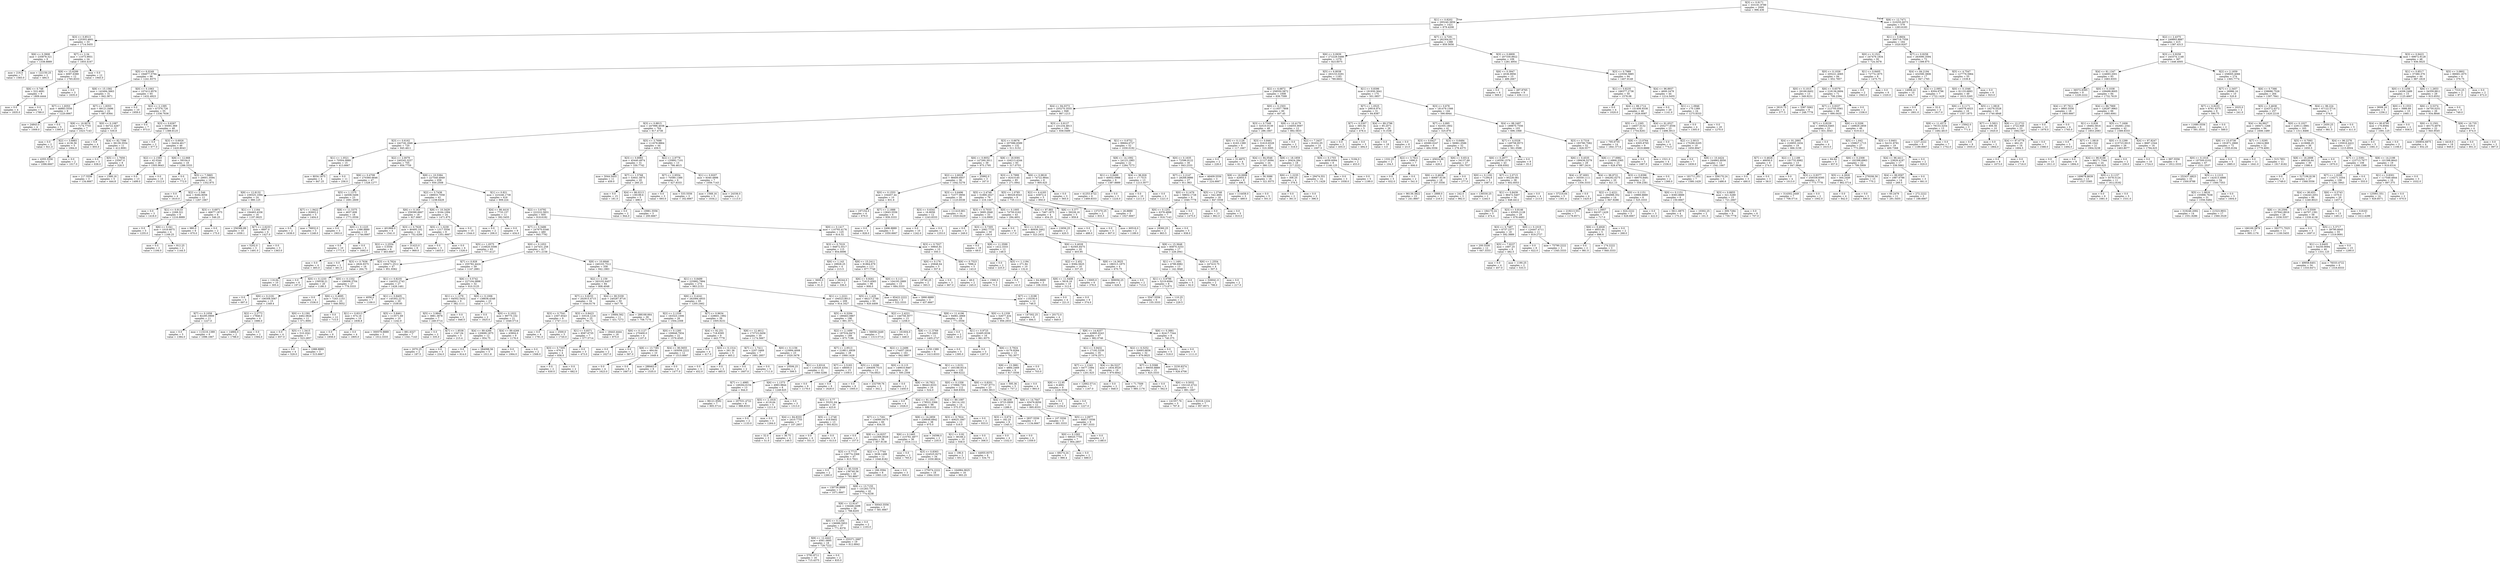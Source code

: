digraph Tree {
node [shape=box] ;
0 [label="X[3] <= 0.9171\nmse = 333191.9789\nsamples = 2000\nvalue = 996.436"] ;
1 [label="X[1] <= 0.8202\nmse = 295240.3859\nsamples = 1421\nvalue = 879.4208"] ;
0 -> 1 [labeldistance=2.5, labelangle=45, headlabel="True"] ;
2 [label="X[3] <= 0.8513\nmse = 125303.4601\nsamples = 33\nvalue = 1714.5455"] ;
1 -> 2 ;
3 [label="X[6] <= 0.3908\nmse = 235878.321\nsamples = 9\nvalue = 1338.8889"] ;
2 -> 3 ;
4 [label="mse = 216.0\nsamples = 7\nvalue = 1583.0"] ;
3 -> 4 ;
5 [label="mse = 122150.25\nsamples = 2\nvalue = 484.5"] ;
3 -> 5 ;
6 [label="X[7] <= 2.34\nmse = 11073.9931\nsamples = 24\nvalue = 1855.4167"] ;
2 -> 6 ;
7 [label="X[8] <= 15.6299\nmse = 6097.6389\nsamples = 12\nvalue = 1765.8333"] ;
6 -> 7 ;
8 [label="X[6] <= 0.748\nmse = 522.4691\nsamples = 9\nvalue = 1809.4444"] ;
7 -> 8 ;
9 [label="mse = 0.0\nsamples = 4\nvalue = 1835.0"] ;
8 -> 9 ;
10 [label="mse = 0.0\nsamples = 5\nvalue = 1789.0"] ;
8 -> 10 ;
11 [label="mse = 0.0\nsamples = 3\nvalue = 1635.0"] ;
7 -> 11 ;
12 [label="mse = 0.0\nsamples = 12\nvalue = 1945.0"] ;
6 -> 12 ;
13 [label="X[7] <= 4.7291\nmse = 282304.8177\nsamples = 1388\nvalue = 859.5656"] ;
1 -> 13 ;
14 [label="X[6] <= 0.0939\nmse = 272229.5488\nsamples = 1279\nvalue = 823.6075"] ;
13 -> 14 ;
15 [label="X[5] <= 6.0249\nmse = 194877.5794\nsamples = 96\nvalue = 1241.9375"] ;
14 -> 15 ;
16 [label="X[8] <= 15.1582\nmse = 142494.3663\nsamples = 31\nvalue = 842.3871"] ;
15 -> 16 ;
17 [label="X[7] <= 1.8353\nmse = 46883.5556\nsamples = 9\nvalue = 1220.6667"] ;
16 -> 17 ;
18 [label="mse = 24843.0\nsamples = 4\nvalue = 1009.0"] ;
17 -> 18 ;
19 [label="mse = 0.0\nsamples = 5\nvalue = 1390.0"] ;
17 -> 19 ;
20 [label="X[7] <= 1.8353\nmse = 99121.0496\nsamples = 22\nvalue = 687.6364"] ;
16 -> 20 ;
21 [label="X[8] <= 16.9076\nmse = 7174.7755\nsamples = 7\nvalue = 1023.7143"] ;
20 -> 21 ;
22 [label="mse = 0.0\nsamples = 2\nvalue = 921.0"] ;
21 -> 22 ;
23 [label="X[2] <= 3.6883\nmse = 4136.56\nsamples = 5\nvalue = 1064.8"] ;
21 -> 23 ;
24 [label="mse = 4355.5556\nsamples = 3\nvalue = 1096.6667"] ;
23 -> 24 ;
25 [label="mse = 0.0\nsamples = 2\nvalue = 1017.0"] ;
23 -> 25 ;
26 [label="X[0] <= 0.1087\nmse = 64722.4267\nsamples = 15\nvalue = 530.8"] ;
20 -> 26 ;
27 [label="mse = 0.0\nsamples = 4\nvalue = 855.0"] ;
26 -> 27 ;
28 [label="X[4] <= 82.7396\nmse = 36139.3554\nsamples = 11\nvalue = 412.9091"] ;
26 -> 28 ;
29 [label="mse = 0.0\nsamples = 3\nvalue = 638.0"] ;
28 -> 29 ;
30 [label="X[5] <= 1.7656\nmse = 23567.0\nsamples = 8\nvalue = 328.5"] ;
28 -> 30 ;
31 [label="mse = 117.5556\nsamples = 3\nvalue = 134.6667"] ;
30 -> 31 ;
32 [label="mse = 1568.16\nsamples = 5\nvalue = 444.8"] ;
30 -> 32 ;
33 [label="X[0] <= 0.1063\nmse = 107412.9576\nsamples = 65\nvalue = 1432.4923"] ;
15 -> 33 ;
34 [label="mse = 0.0\nsamples = 10\nvalue = 1959.0"] ;
33 -> 34 ;
35 [label="X[2] <= 2.1395\nmse = 67376.726\nsamples = 55\nvalue = 1336.7636"] ;
33 -> 35 ;
36 [label="mse = 0.0\nsamples = 7\nvalue = 973.0"] ;
35 -> 36 ;
37 [label="X[3] <= 0.6267\nmse = 55091.069\nsamples = 48\nvalue = 1389.8125"] ;
35 -> 37 ;
38 [label="mse = 0.0\nsamples = 2\nvalue = 677.0"] ;
37 -> 38 ;
39 [label="X[3] <= 0.6926\nmse = 34434.4617\nsamples = 46\nvalue = 1420.8043"] ;
37 -> 39 ;
40 [label="X[2] <= 2.1583\nmse = 42.0344\nsamples = 28\nvalue = 1505.9643"] ;
39 -> 40 ;
41 [label="mse = 0.0\nsamples = 13\nvalue = 1499.0"] ;
40 -> 41 ;
42 [label="mse = 0.0\nsamples = 15\nvalue = 1512.0"] ;
40 -> 42 ;
43 [label="X[8] <= 12.668\nmse = 59104.0\nsamples = 18\nvalue = 1288.3333"] ;
39 -> 43 ;
44 [label="mse = 0.0\nsamples = 2\nvalue = 772.0"] ;
43 -> 44 ;
45 [label="X[5] <= 7.5865\nmse = 29001.3594\nsamples = 16\nvalue = 1352.875"] ;
43 -> 45 ;
46 [label="mse = 0.0\nsamples = 4\nvalue = 1610.0"] ;
45 -> 46 ;
47 [label="X[2] <= 2.546\nmse = 9284.8056\nsamples = 12\nvalue = 1267.1667"] ;
45 -> 47 ;
48 [label="mse = 0.0\nsamples = 3\nvalue = 1418.0"] ;
47 -> 48 ;
49 [label="X[1] <= 0.9133\nmse = 2268.321\nsamples = 9\nvalue = 1216.8889"] ;
47 -> 49 ;
50 [label="mse = 0.0\nsamples = 5\nvalue = 1255.0"] ;
49 -> 50 ;
51 [label="X[6] <= 0.041\nmse = 1018.6875\nsamples = 4\nvalue = 1169.25"] ;
49 -> 51 ;
52 [label="mse = 0.0\nsamples = 2\nvalue = 1194.0"] ;
51 -> 52 ;
53 [label="mse = 812.25\nsamples = 2\nvalue = 1144.5"] ;
51 -> 53 ;
54 [label="X[5] <= 6.8038\nmse = 263153.0291\nsamples = 1183\nvalue = 789.6602"] ;
14 -> 54 ;
55 [label="X[2] <= 6.6872\nmse = 258550.5872\nsamples = 1008\nvalue = 839.7599"] ;
54 -> 55 ;
56 [label="X[4] <= 94.0373\nmse = 255270.3555\nsamples = 948\nvalue = 867.1213"] ;
55 -> 56 ;
57 [label="X[3] <= 0.8815\nmse = 247996.4038\nsamples = 764\nvalue = 917.4738"] ;
56 -> 57 ;
58 [label="X[3] <= 0.6162\nmse = 242726.1846\nsamples = 720\nvalue = 945.4611"] ;
57 -> 58 ;
59 [label="X[1] <= 1.0521\nmse = 70504.0889\nsamples = 15\nvalue = 413.6667"] ;
58 -> 59 ;
60 [label="mse = 8034.1875\nsamples = 4\nvalue = 847.25"] ;
59 -> 60 ;
61 [label="mse = 0.0\nsamples = 11\nvalue = 256.0"] ;
59 -> 61 ;
62 [label="X[2] <= 2.0079\nmse = 240245.3257\nsamples = 705\nvalue = 956.7759"] ;
58 -> 62 ;
63 [label="X[6] <= 0.4708\nmse = 270360.6646\nsamples = 47\nvalue = 1328.1277"] ;
62 -> 63 ;
64 [label="X[8] <= 12.8132\nmse = 239325.1094\nsamples = 24\nvalue = 980.125"] ;
63 -> 64 ;
65 [label="X[3] <= 0.6971\nmse = 46677.1875\nsamples = 8\nvalue = 546.25"] ;
64 -> 65 ;
66 [label="mse = 980.0\nsamples = 6\nvalue = 670.0"] ;
65 -> 66 ;
67 [label="mse = 0.0\nsamples = 2\nvalue = 175.0"] ;
65 -> 67 ;
68 [label="X[1] <= 1.1164\nmse = 194463.4336\nsamples = 16\nvalue = 1197.0625"] ;
64 -> 68 ;
69 [label="mse = 256366.89\nsamples = 10\nvalue = 1059.1"] ;
68 -> 69 ;
70 [label="X[7] <= 2.6233\nmse = 6697.0\nsamples = 6\nvalue = 1427.0"] ;
68 -> 70 ;
71 [label="mse = 5202.0\nsamples = 3\nvalue = 1491.0"] ;
70 -> 71 ;
72 [label="mse = 0.0\nsamples = 3\nvalue = 1363.0"] ;
70 -> 72 ;
73 [label="X[5] <= 1.1375\nmse = 44508.5406\nsamples = 23\nvalue = 1691.2609"] ;
63 -> 73 ;
74 [label="X[7] <= 1.9422\nmse = 82603.2\nsamples = 5\nvalue = 1404.0"] ;
73 -> 74 ;
75 [label="mse = 0.0\nsamples = 2\nvalue = 1638.0"] ;
74 -> 75 ;
76 [label="mse = 76832.0\nsamples = 3\nvalue = 1248.0"] ;
74 -> 76 ;
77 [label="X[8] <= 11.5375\nmse = 4637.608\nsamples = 18\nvalue = 1771.0556"] ;
73 -> 77 ;
78 [label="mse = 0.0\nsamples = 3\nvalue = 1903.0"] ;
77 -> 78 ;
79 [label="X[0] <= 0.1225\nmse = 1386.8889\nsamples = 15\nvalue = 1744.6667"] ;
77 -> 79 ;
80 [label="mse = 0.0\nsamples = 10\nvalue = 1771.0"] ;
79 -> 80 ;
81 [label="mse = 0.0\nsamples = 5\nvalue = 1692.0"] ;
79 -> 81 ;
82 [label="X[8] <= 10.5384\nmse = 227540.4949\nsamples = 658\nvalue = 930.2508"] ;
62 -> 82 ;
83 [label="X[2] <= 3.7438\nmse = 188933.7058\nsamples = 42\nvalue = 1238.6429"] ;
82 -> 83 ;
84 [label="X[6] <= 0.163\nmse = 259390.6667\nsamples = 18\nvalue = 927.6667"] ;
83 -> 84 ;
85 [label="mse = 401868.0\nsamples = 4\nvalue = 1541.0"] ;
84 -> 85 ;
86 [label="X[3] <= 0.7628\nmse = 80495.102\nsamples = 14\nvalue = 752.4286"] ;
84 -> 86 ;
87 [label="X[2] <= 2.2554\nmse = 3.5556\nsamples = 6\nvalue = 463.6667"] ;
86 -> 87 ;
88 [label="mse = 0.0\nsamples = 4\nvalue = 465.0"] ;
87 -> 88 ;
89 [label="mse = 0.0\nsamples = 2\nvalue = 461.0"] ;
87 -> 89 ;
90 [label="mse = 31423.0\nsamples = 8\nvalue = 969.0"] ;
86 -> 90 ;
91 [label="X[8] <= 10.3429\nmse = 9164.1094\nsamples = 24\nvalue = 1471.875"] ;
83 -> 91 ;
92 [label="X[5] <= 1.3239\nmse = 1317.5556\nsamples = 9\nvalue = 1351.6667"] ;
91 -> 92 ;
93 [label="mse = 0.0\nsamples = 3\nvalue = 1403.0"] ;
92 -> 93 ;
94 [label="mse = 0.0\nsamples = 6\nvalue = 1326.0"] ;
92 -> 94 ;
95 [label="mse = 0.0\nsamples = 15\nvalue = 1544.0"] ;
91 -> 95 ;
96 [label="X[1] <= 0.821\nmse = 223246.1738\nsamples = 616\nvalue = 909.224"] ;
82 -> 96 ;
97 [label="X[4] <= 86.4416\nmse = 7733.157\nsamples = 11\nvalue = 392.5455"] ;
96 -> 97 ;
98 [label="mse = 0.0\nsamples = 2\nvalue = 206.0"] ;
97 -> 98 ;
99 [label="mse = 0.0\nsamples = 9\nvalue = 434.0"] ;
97 -> 99 ;
100 [label="X[2] <= 3.6792\nmse = 222222.5831\nsamples = 605\nvalue = 918.6182"] ;
96 -> 100 ;
101 [label="X[7] <= 0.3486\nmse = 247670.0346\nsamples = 480\nvalue = 945.7792"] ;
100 -> 101 ;
102 [label="X[5] <= 1.0575\nmse = 216620.5598\nsamples = 63\nvalue = 777.4127"] ;
101 -> 102 ;
103 [label="X[3] <= 0.7636\nmse = 2826.9375\nsamples = 16\nvalue = 264.75"] ;
102 -> 103 ;
104 [label="mse = 116.64\nsamples = 10\nvalue = 305.4"] ;
103 -> 104 ;
105 [label="mse = 0.0\nsamples = 6\nvalue = 197.0"] ;
103 -> 105 ;
106 [label="X[3] <= 0.7824\nmse = 169471.2512\nsamples = 47\nvalue = 951.9362"] ;
102 -> 106 ;
107 [label="X[0] <= 0.1233\nmse = 159536.21\nsamples = 20\nvalue = 1186.3"] ;
106 -> 107 ;
108 [label="mse = 0.0\nsamples = 5\nvalue = 697.0"] ;
107 -> 108 ;
109 [label="X[6] <= 0.2191\nmse = 106308.5067\nsamples = 15\nvalue = 1349.4"] ;
107 -> 109 ;
110 [label="X[7] <= 0.1058\nmse = 82295.0909\nsamples = 11\nvalue = 1227.0"] ;
109 -> 110 ;
111 [label="mse = 0.0\nsamples = 5\nvalue = 1384.0"] ;
110 -> 111 ;
112 [label="mse = 113216.1389\nsamples = 6\nvalue = 1096.1667"] ;
110 -> 112 ;
113 [label="X[2] <= 2.2772\nmse = 17846.0\nsamples = 4\nvalue = 1686.0"] ;
109 -> 113 ;
114 [label="mse = 14884.0\nsamples = 2\nvalue = 1788.0"] ;
113 -> 114 ;
115 [label="mse = 0.0\nsamples = 2\nvalue = 1584.0"] ;
113 -> 115 ;
116 [label="X[0] <= 0.1332\nmse = 106006.3704\nsamples = 27\nvalue = 778.3333"] ;
106 -> 116 ;
117 [label="mse = 0.0\nsamples = 4\nvalue = 1536.0"] ;
116 -> 117 ;
118 [label="X[6] <= 0.4695\nmse = 7243.1153\nsamples = 23\nvalue = 646.5652"] ;
116 -> 118 ;
119 [label="X[0] <= 0.1391\nmse = 4462.0826\nsamples = 11\nvalue = 571.9091"] ;
118 -> 119 ;
120 [label="mse = 0.0\nsamples = 4\nvalue = 657.0"] ;
119 -> 120 ;
121 [label="X[5] <= 1.3415\nmse = 510.2041\nsamples = 7\nvalue = 523.2857"] ;
119 -> 121 ;
122 [label="mse = 0.0\nsamples = 4\nvalue = 529.0"] ;
121 -> 122 ;
123 [label="mse = 1088.8889\nsamples = 3\nvalue = 515.6667"] ;
121 -> 123 ;
124 [label="mse = 0.0\nsamples = 12\nvalue = 715.0"] ;
118 -> 124 ;
125 [label="X[0] <= 0.1053\nmse = 247431.258\nsamples = 417\nvalue = 971.2158"] ;
101 -> 125 ;
126 [label="X[7] <= 0.928\nmse = 255782.4424\nsamples = 59\nvalue = 1147.2881"] ;
125 -> 126 ;
127 [label="X[1] <= 0.8235\nmse = 144332.2743\nsamples = 27\nvalue = 1428.1481"] ;
126 -> 127 ;
128 [label="mse = 4056.0\nsamples = 7\nvalue = 1109.0"] ;
127 -> 128 ;
129 [label="X[1] <= 0.8405\nmse = 145302.2275\nsamples = 20\nvalue = 1539.85"] ;
127 -> 129 ;
130 [label="X[1] <= 0.8313\nmse = 674.16\nsamples = 10\nvalue = 1836.8"] ;
129 -> 130 ;
131 [label="mse = 0.0\nsamples = 6\nvalue = 1858.0"] ;
130 -> 131 ;
132 [label="mse = 0.0\nsamples = 4\nvalue = 1805.0"] ;
130 -> 132 ;
133 [label="X[5] <= 5.8461\nmse = 113571.69\nsamples = 10\nvalue = 1242.9"] ;
129 -> 133 ;
134 [label="mse = 300570.8889\nsamples = 3\nvalue = 1012.3333"] ;
133 -> 134 ;
135 [label="mse = 881.6327\nsamples = 7\nvalue = 1341.7143"] ;
133 -> 135 ;
136 [label="X[6] <= 0.5742\nmse = 227104.0898\nsamples = 32\nvalue = 910.3125"] ;
126 -> 136 ;
137 [label="X[1] <= 1.1279\nmse = 64502.5432\nsamples = 9\nvalue = 382.1111"] ;
136 -> 137 ;
138 [label="X[5] <= 3.9845\nmse = 3881.3878\nsamples = 7\nvalue = 249.5714"] ;
137 -> 138 ;
139 [label="mse = 0.0\nsamples = 2\nvalue = 335.0"] ;
138 -> 139 ;
140 [label="X[7] <= 1.8538\nmse = 1347.04\nsamples = 5\nvalue = 215.4"] ;
138 -> 140 ;
141 [label="mse = 2070.25\nsamples = 2\nvalue = 187.5"] ;
140 -> 141 ;
142 [label="mse = 0.0\nsamples = 3\nvalue = 234.0"] ;
140 -> 142 ;
143 [label="mse = 0.0\nsamples = 2\nvalue = 846.0"] ;
137 -> 143 ;
144 [label="X[0] <= 0.1006\nmse = 138838.4348\nsamples = 23\nvalue = 1117.0"] ;
136 -> 144 ;
145 [label="mse = 0.0\nsamples = 2\nvalue = 1825.0"] ;
144 -> 145 ;
146 [label="X[0] <= 0.1022\nmse = 99775.102\nsamples = 21\nvalue = 1049.5714"] ;
144 -> 146 ;
147 [label="X[4] <= 89.4266\nmse = 120699.1875\nsamples = 12\nvalue = 954.75"] ;
146 -> 147 ;
148 [label="mse = 0.0\nsamples = 7\nvalue = 914.0"] ;
147 -> 148 ;
149 [label="mse = 284098.56\nsamples = 5\nvalue = 1011.8"] ;
147 -> 149 ;
150 [label="X[4] <= 89.4266\nmse = 43904.0\nsamples = 9\nvalue = 1176.0"] ;
146 -> 150 ;
151 [label="mse = 0.0\nsamples = 7\nvalue = 1064.0"] ;
150 -> 151 ;
152 [label="mse = 0.0\nsamples = 2\nvalue = 1568.0"] ;
150 -> 152 ;
153 [label="X[8] <= 10.6846\nmse = 240103.7512\nsamples = 358\nvalue = 942.1983"] ;
125 -> 153 ;
154 [label="X[2] <= 2.159\nmse = 263102.6457\nsamples = 84\nvalue = 808.4048"] ;
153 -> 154 ;
155 [label="X[7] <= 0.8233\nmse = 202915.4715\nsamples = 34\nvalue = 1044.6176"] ;
154 -> 155 ;
156 [label="X[3] <= 0.7541\nmse = 2307.6543\nsamples = 9\nvalue = 1747.1111"] ;
155 -> 156 ;
157 [label="mse = 0.0\nsamples = 4\nvalue = 1781.0"] ;
156 -> 157 ;
158 [label="mse = 2500.0\nsamples = 5\nvalue = 1720.0"] ;
156 -> 158 ;
159 [label="X[3] <= 0.8423\nmse = 33518.1216\nsamples = 25\nvalue = 791.72"] ;
155 -> 159 ;
160 [label="X[1] <= 0.8371\nmse = 8587.6735\nsamples = 7\nvalue = 577.5714"] ;
159 -> 160 ;
161 [label="X[3] <= 0.7305\nmse = 676.0\nsamples = 4\nvalue = 656.0"] ;
160 -> 161 ;
162 [label="mse = 0.0\nsamples = 2\nvalue = 630.0"] ;
161 -> 162 ;
163 [label="mse = 0.0\nsamples = 2\nvalue = 682.0"] ;
161 -> 163 ;
164 [label="mse = 0.0\nsamples = 3\nvalue = 473.0"] ;
160 -> 164 ;
165 [label="mse = 18443.4444\nsamples = 18\nvalue = 875.0"] ;
159 -> 165 ;
166 [label="X[4] <= 90.5339\nmse = 240287.9716\nsamples = 50\nvalue = 647.78"] ;
154 -> 166 ;
167 [label="mse = 10684.562\nsamples = 11\nvalue = 431.7273"] ;
166 -> 167 ;
168 [label="mse = 288168.664\nsamples = 39\nvalue = 708.7179"] ;
166 -> 168 ;
169 [label="X[1] <= 0.8499\nmse = 225882.7894\nsamples = 274\nvalue = 983.2153"] ;
153 -> 169 ;
170 [label="X[6] <= 0.4241\nmse = 262084.4933\nsamples = 65\nvalue = 1205.2462"] ;
169 -> 170 ;
171 [label="X[2] <= 2.1339\nmse = 163323.1006\nsamples = 26\nvalue = 1504.2308"] ;
170 -> 171 ;
172 [label="X[6] <= 0.1127\nmse = 270400.0\nsamples = 4\nvalue = 1107.0"] ;
171 -> 172 ;
173 [label="mse = 0.0\nsamples = 2\nvalue = 1627.0"] ;
172 -> 173 ;
174 [label="mse = 0.0\nsamples = 2\nvalue = 587.0"] ;
172 -> 174 ;
175 [label="X[0] <= 0.1285\nmse = 109948.7934\nsamples = 22\nvalue = 1576.4545"] ;
171 -> 175 ;
176 [label="X[8] <= 13.7381\nmse = 464.64\nsamples = 10\nvalue = 1649.4"] ;
175 -> 176 ;
177 [label="mse = 0.0\nsamples = 4\nvalue = 1623.0"] ;
176 -> 177 ;
178 [label="mse = 0.0\nsamples = 6\nvalue = 1667.0"] ;
176 -> 178 ;
179 [label="X[4] <= 90.5655\nmse = 193056.2222\nsamples = 12\nvalue = 1515.6667"] ;
175 -> 179 ;
180 [label="mse = 288463.0\nsamples = 8\nvalue = 1535.0"] ;
179 -> 180 ;
181 [label="mse = 0.0\nsamples = 4\nvalue = 1477.0"] ;
179 -> 181 ;
182 [label="X[7] <= 0.9634\nmse = 228601.1992\nsamples = 39\nvalue = 1005.9231"] ;
170 -> 182 ;
183 [label="X[4] <= 92.251\nmse = 718.8395\nsamples = 9\nvalue = 443.7778"] ;
182 -> 183 ;
184 [label="mse = 0.0\nsamples = 4\nvalue = 417.0"] ;
183 -> 184 ;
185 [label="X[0] <= 0.1314\nmse = 261.36\nsamples = 5\nvalue = 465.2"] ;
183 -> 185 ;
186 [label="mse = 0.0\nsamples = 3\nvalue = 452.0"] ;
185 -> 186 ;
187 [label="mse = 0.0\nsamples = 2\nvalue = 485.0"] ;
185 -> 187 ;
188 [label="X[8] <= 12.4612\nmse = 173723.0456\nsamples = 30\nvalue = 1174.5667"] ;
182 -> 188 ;
189 [label="X[7] <= 1.7411\nmse = 2207.3469\nsamples = 7\nvalue = 1681.2857"] ;
188 -> 189 ;
190 [label="mse = 0.0\nsamples = 2\nvalue = 1607.0"] ;
189 -> 190 ;
191 [label="mse = 0.0\nsamples = 5\nvalue = 1711.0"] ;
189 -> 191 ;
192 [label="X[0] <= 0.1156\nmse = 123994.4008\nsamples = 23\nvalue = 1020.3478"] ;
188 -> 192 ;
193 [label="mse = 10506.25\nsamples = 2\nvalue = 599.5"] ;
192 -> 193 ;
194 [label="X[1] <= 0.8316\nmse = 116328.4354\nsamples = 21\nvalue = 1060.4286"] ;
192 -> 194 ;
195 [label="X[7] <= 1.4985\nmse = 149264.6154\nsamples = 13\nvalue = 944.0"] ;
194 -> 195 ;
196 [label="mse = 96121.9592\nsamples = 7\nvalue = 905.5714"] ;
195 -> 196 ;
197 [label="mse = 207531.4722\nsamples = 6\nvalue = 988.8333"] ;
195 -> 197 ;
198 [label="X[6] <= 1.1373\nmse = 4983.9844\nsamples = 8\nvalue = 1249.625"] ;
194 -> 198 ;
199 [label="X[5] <= 2.1918\nmse = 4118.64\nsamples = 5\nvalue = 1211.6"] ;
198 -> 199 ;
200 [label="mse = 0.0\nsamples = 2\nvalue = 1133.0"] ;
199 -> 200 ;
201 [label="mse = 0.0\nsamples = 3\nvalue = 1264.0"] ;
199 -> 201 ;
202 [label="mse = 0.0\nsamples = 3\nvalue = 1313.0"] ;
198 -> 202 ;
203 [label="X[1] <= 1.2221\nmse = 194523.8013\nsamples = 209\nvalue = 914.1627"] ;
169 -> 203 ;
204 [label="X[5] <= 6.3294\nmse = 189463.0867\nsamples = 196\nvalue = 891.3571"] ;
203 -> 204 ;
205 [label="X[2] <= 2.1499\nmse = 187534.8473\nsamples = 189\nvalue = 875.7196"] ;
204 -> 205 ;
206 [label="X[7] <= 2.9513\nmse = 218811.6939\nsamples = 28\nvalue = 1069.1429"] ;
205 -> 206 ;
207 [label="X[7] <= 2.5183\nmse = 48600.0\nsamples = 15\nvalue = 1359.0"] ;
206 -> 207 ;
208 [label="mse = 0.0\nsamples = 9\nvalue = 1179.0"] ;
207 -> 208 ;
209 [label="mse = 0.0\nsamples = 6\nvalue = 1629.0"] ;
207 -> 209 ;
210 [label="X[5] <= 1.0296\nmse = 206409.7515\nsamples = 13\nvalue = 734.6923"] ;
206 -> 210 ;
211 [label="mse = 0.0\nsamples = 8\nvalue = 1005.0"] ;
210 -> 211 ;
212 [label="mse = 232709.76\nsamples = 5\nvalue = 302.2"] ;
210 -> 212 ;
213 [label="X[2] <= 2.2496\nmse = 174457.2916\nsamples = 161\nvalue = 842.0807"] ;
205 -> 213 ;
214 [label="X[0] <= 0.115\nmse = 149910.9467\nsamples = 26\nvalue = 595.2308"] ;
213 -> 214 ;
215 [label="mse = 0.0\nsamples = 2\nvalue = 1450.0"] ;
214 -> 215 ;
216 [label="X[8] <= 16.7921\nmse = 96443.8333\nsamples = 24\nvalue = 524.0"] ;
214 -> 216 ;
217 [label="X[3] <= 0.77\nmse = 55251.64\nsamples = 20\nvalue = 423.6"] ;
216 -> 217 ;
218 [label="X[4] <= 84.8333\nmse = 2410.7755\nsamples = 7\nvalue = 107.2857"] ;
217 -> 218 ;
219 [label="mse = 32.0\nsamples = 3\nvalue = 51.0"] ;
218 -> 219 ;
220 [label="mse = 36.75\nsamples = 4\nvalue = 149.5"] ;
218 -> 220 ;
221 [label="X[5] <= 1.2748\nmse = 818.8402\nsamples = 13\nvalue = 593.9231"] ;
217 -> 221 ;
222 [label="mse = 0.0\nsamples = 4\nvalue = 551.0"] ;
221 -> 222 ;
223 [label="mse = 0.0\nsamples = 9\nvalue = 613.0"] ;
221 -> 223 ;
224 [label="mse = 0.0\nsamples = 4\nvalue = 1026.0"] ;
216 -> 224 ;
225 [label="X[1] <= 1.0151\nmse = 165188.9314\nsamples = 135\nvalue = 889.6222"] ;
213 -> 225 ;
226 [label="X[0] <= 0.1358\nmse = 173966.7301\nsamples = 112\nvalue = 849.8304"] ;
225 -> 226 ;
227 [label="X[4] <= 91.1011\nmse = 178522.3366\nsamples = 98\nvalue = 889.0102"] ;
226 -> 227 ;
228 [label="X[7] <= 1.7261\nmse = 134060.0475\nsamples = 60\nvalue = 834.55"] ;
227 -> 228 ;
229 [label="mse = 0.0\nsamples = 2\nvalue = 157.0"] ;
228 -> 229 ;
230 [label="X[8] <= 14.8257\nmse = 122306.8029\nsamples = 58\nvalue = 857.9138"] ;
228 -> 230 ;
231 [label="X[3] <= 0.7715\nmse = 139774.3368\nsamples = 47\nvalue = 813.7021"] ;
230 -> 231 ;
232 [label="mse = 0.0\nsamples = 2\nvalue = 1260.0"] ;
231 -> 232 ;
233 [label="X[4] <= 85.5339\nmse = 136740.56\nsamples = 45\nvalue = 793.8667"] ;
231 -> 233 ;
234 [label="mse = 130730.8889\nsamples = 3\nvalue = 1071.6667"] ;
233 -> 234 ;
235 [label="X[8] <= 13.7155\nmse = 131263.7375\nsamples = 42\nvalue = 774.0238"] ;
233 -> 235 ;
236 [label="X[8] <= 12.9147\nmse = 134446.2498\nsamples = 39\nvalue = 788.8205"] ;
235 -> 236 ;
237 [label="X[0] <= 0.1204\nmse = 136089.5953\nsamples = 37\nvalue = 771.8378"] ;
236 -> 237 ;
238 [label="X[8] <= 12.4443\nmse = 6561.0895\nsamples = 18\nvalue = 728.7222"] ;
237 -> 238 ;
239 [label="mse = 5792.8711\nsamples = 16\nvalue = 715.4375"] ;
238 -> 239 ;
240 [label="mse = 0.0\nsamples = 2\nvalue = 835.0"] ;
238 -> 240 ;
241 [label="mse = 255371.2687\nsamples = 19\nvalue = 812.6842"] ;
237 -> 241 ;
242 [label="mse = 0.0\nsamples = 2\nvalue = 1103.0"] ;
236 -> 242 ;
243 [label="mse = 50043.5556\nsamples = 3\nvalue = 581.6667"] ;
235 -> 243 ;
244 [label="X[2] <= 2.7744\nmse = 3636.1488\nsamples = 11\nvalue = 1046.8182"] ;
230 -> 244 ;
245 [label="mse = 166.3594\nsamples = 8\nvalue = 1083.125"] ;
244 -> 245 ;
246 [label="mse = 0.0\nsamples = 3\nvalue = 950.0"] ;
244 -> 246 ;
247 [label="X[8] <= 14.2859\nmse = 236648.6842\nsamples = 38\nvalue = 975.0"] ;
227 -> 247 ;
248 [label="X[6] <= 0.1465\nmse = 215761.4877\nsamples = 36\nvalue = 1016.1111"] ;
247 -> 248 ;
249 [label="mse = 0.0\nsamples = 2\nvalue = 765.0"] ;
248 -> 249 ;
250 [label="X[3] <= 0.8363\nmse = 224525.9273\nsamples = 34\nvalue = 1030.8824"] ;
248 -> 250 ;
251 [label="mse = 275074.2222\nsamples = 18\nvalue = 1064.3333"] ;
250 -> 251 ;
252 [label="mse = 164984.0625\nsamples = 16\nvalue = 993.25"] ;
250 -> 252 ;
253 [label="mse = 34596.0\nsamples = 2\nvalue = 235.0"] ;
247 -> 253 ;
254 [label="X[4] <= 89.1087\nmse = 56114.102\nsamples = 14\nvalue = 575.5714"] ;
226 -> 254 ;
255 [label="X[3] <= 0.7824\nmse = 40625.1667\nsamples = 12\nvalue = 516.0"] ;
254 -> 255 ;
256 [label="X[1] <= 0.92\nmse = 38166.2\nsamples = 10\nvalue = 558.0"] ;
255 -> 256 ;
257 [label="mse = 196.0\nsamples = 2\nvalue = 651.0"] ;
256 -> 257 ;
258 [label="mse = 44955.9375\nsamples = 8\nvalue = 534.75"] ;
256 -> 258 ;
259 [label="mse = 0.0\nsamples = 2\nvalue = 306.0"] ;
255 -> 259 ;
260 [label="mse = 0.0\nsamples = 2\nvalue = 933.0"] ;
254 -> 260 ;
261 [label="X[6] <= 0.8201\nmse = 77187.9773\nsamples = 23\nvalue = 1083.3913"] ;
225 -> 261 ;
262 [label="X[4] <= 86.436\nmse = 9723.0909\nsamples = 11\nvalue = 1288.0"] ;
261 -> 262 ;
263 [label="X[3] <= 0.674\nmse = 182.25\nsamples = 8\nvalue = 1345.5"] ;
262 -> 263 ;
264 [label="mse = 0.0\nsamples = 4\nvalue = 1332.0"] ;
263 -> 264 ;
265 [label="mse = 0.0\nsamples = 4\nvalue = 1359.0"] ;
263 -> 265 ;
266 [label="mse = 2837.5556\nsamples = 3\nvalue = 1134.6667"] ;
262 -> 266 ;
267 [label="X[8] <= 14.7647\nmse = 65476.8056\nsamples = 12\nvalue = 895.8333"] ;
261 -> 267 ;
268 [label="mse = 107.5556\nsamples = 3\nvalue = 681.3333"] ;
267 -> 268 ;
269 [label="X[5] <= 2.0977\nmse = 66817.5556\nsamples = 9\nvalue = 967.3333"] ;
267 -> 269 ;
270 [label="X[0] <= 0.1593\nmse = 68020.7755\nsamples = 7\nvalue = 904.2857"] ;
269 -> 270 ;
271 [label="mse = 69274.24\nsamples = 5\nvalue = 990.4"] ;
270 -> 271 ;
272 [label="mse = 0.0\nsamples = 2\nvalue = 689.0"] ;
270 -> 272 ;
273 [label="mse = 0.0\nsamples = 2\nvalue = 1188.0"] ;
269 -> 273 ;
274 [label="mse = 56658.2449\nsamples = 7\nvalue = 1313.5714"] ;
204 -> 274 ;
275 [label="X[2] <= 2.4221\nmse = 144758.3077\nsamples = 13\nvalue = 1258.0"] ;
203 -> 275 ;
276 [label="mse = 161604.0\nsamples = 2\nvalue = 448.0"] ;
275 -> 276 ;
277 [label="X[8] <= 11.5769\nmse = 715.2893\nsamples = 11\nvalue = 1405.2727"] ;
275 -> 277 ;
278 [label="mse = 1150.1389\nsamples = 6\nvalue = 1413.8333"] ;
277 -> 278 ;
279 [label="mse = 0.0\nsamples = 5\nvalue = 1395.0"] ;
277 -> 279 ;
280 [label="X[0] <= 0.1417\nmse = 110793.4176\nsamples = 125\nvalue = 814.32"] ;
100 -> 280 ;
281 [label="X[3] <= 0.7019\nmse = 94872.5517\nsamples = 115\nvalue = 854.6696"] ;
280 -> 281 ;
282 [label="X[6] <= 1.143\nmse = 29928.25\nsamples = 4\nvalue = 213.5"] ;
281 -> 282 ;
283 [label="mse = 3600.0\nsamples = 2\nvalue = 91.0"] ;
282 -> 283 ;
284 [label="mse = 26244.0\nsamples = 2\nvalue = 336.0"] ;
282 -> 284 ;
285 [label="X[8] <= 15.2411\nmse = 81864.679\nsamples = 111\nvalue = 877.7748"] ;
281 -> 285 ;
286 [label="X[6] <= 0.9261\nmse = 71615.4583\nsamples = 96\nvalue = 908.0"] ;
285 -> 286 ;
287 [label="X[5] <= 1.429\nmse = 66217.2788\nsamples = 93\nvalue = 920.4409"] ;
286 -> 287 ;
288 [label="X[8] <= 11.4196\nmse = 94961.4969\nsamples = 18\nvalue = 771.0556"] ;
287 -> 288 ;
289 [label="mse = 0.0\nsamples = 2\nvalue = 44.0"] ;
288 -> 289 ;
290 [label="X[1] <= 0.9725\nmse = 32495.9336\nsamples = 16\nvalue = 861.9375"] ;
288 -> 290 ;
291 [label="mse = 0.0\nsamples = 3\nvalue = 1207.0"] ;
290 -> 291 ;
292 [label="X[6] <= 0.7924\nmse = 6176.8284\nsamples = 13\nvalue = 782.3077"] ;
290 -> 292 ;
293 [label="X[8] <= 13.3881\nmse = 4884.2469\nsamples = 9\nvalue = 817.5556"] ;
292 -> 293 ;
294 [label="mse = 595.36\nsamples = 5\nvalue = 757.2"] ;
293 -> 294 ;
295 [label="mse = 0.0\nsamples = 4\nvalue = 893.0"] ;
293 -> 295 ;
296 [label="mse = 0.0\nsamples = 4\nvalue = 703.0"] ;
292 -> 296 ;
297 [label="X[0] <= 0.1339\nmse = 52677.434\nsamples = 75\nvalue = 956.2933"] ;
287 -> 297 ;
298 [label="X[8] <= 14.8257\nmse = 42895.0243\nsamples = 67\nvalue = 982.0746"] ;
297 -> 298 ;
299 [label="X[1] <= 0.9432\nmse = 17192.5339\nsamples = 35\nvalue = 1076.2571"] ;
298 -> 299 ;
300 [label="X[7] <= 1.1243\nmse = 6477.1094\nsamples = 16\nvalue = 1201.625"] ;
299 -> 300 ;
301 [label="X[8] <= 12.95\nmse = 8.4691\nsamples = 9\nvalue = 1228.5556"] ;
300 -> 301 ;
302 [label="mse = 0.0\nsamples = 2\nvalue = 1234.0"] ;
301 -> 302 ;
303 [label="mse = 0.0\nsamples = 7\nvalue = 1227.0"] ;
301 -> 303 ;
304 [label="mse = 12662.5714\nsamples = 7\nvalue = 1167.0"] ;
300 -> 304 ;
305 [label="X[4] <= 84.5227\nmse = 1834.9529\nsamples = 19\nvalue = 970.6842"] ;
299 -> 305 ;
306 [label="mse = 0.0\nsamples = 2\nvalue = 848.0"] ;
305 -> 306 ;
307 [label="mse = 71.7509\nsamples = 17\nvalue = 985.1176"] ;
305 -> 307 ;
308 [label="X[2] <= 6.5252\nmse = 50693.6836\nsamples = 32\nvalue = 879.0625"] ;
298 -> 308 ;
309 [label="X[7] <= 0.5588\nmse = 99050.8889\nsamples = 15\nvalue = 825.3333"] ;
308 -> 309 ;
310 [label="mse = 0.0\nsamples = 3\nvalue = 562.0"] ;
309 -> 310 ;
311 [label="X[6] <= 0.5032\nmse = 102143.4722\nsamples = 12\nvalue = 891.1667"] ;
309 -> 311 ;
312 [label="mse = 141557.76\nsamples = 5\nvalue = 797.8"] ;
311 -> 312 ;
313 [label="mse = 63316.1224\nsamples = 7\nvalue = 957.8571"] ;
311 -> 313 ;
314 [label="mse = 3230.8374\nsamples = 17\nvalue = 926.4706"] ;
308 -> 314 ;
315 [label="X[6] <= 0.3881\nmse = 82417.7344\nsamples = 8\nvalue = 740.375"] ;
297 -> 315 ;
316 [label="mse = 0.0\nsamples = 5\nvalue = 518.0"] ;
315 -> 316 ;
317 [label="mse = 0.0\nsamples = 3\nvalue = 1111.0"] ;
315 -> 317 ;
318 [label="mse = 85422.2222\nsamples = 3\nvalue = 522.3333"] ;
286 -> 318 ;
319 [label="X[0] <= 0.113\nmse = 104193.2889\nsamples = 15\nvalue = 684.3333"] ;
285 -> 319 ;
320 [label="mse = 3990.8889\nsamples = 3\nvalue = 437.6667"] ;
319 -> 320 ;
321 [label="X[7] <= 1.0198\nmse = 110230.0\nsamples = 12\nvalue = 746.0"] ;
319 -> 321 ;
322 [label="mse = 147302.25\nsamples = 8\nvalue = 694.5"] ;
321 -> 322 ;
323 [label="mse = 20172.0\nsamples = 4\nvalue = 849.0"] ;
321 -> 323 ;
324 [label="X[3] <= 0.7027\nmse = 59845.81\nsamples = 10\nvalue = 350.3"] ;
280 -> 324 ;
325 [label="X[0] <= 0.176\nmse = 25848.64\nsamples = 5\nvalue = 557.6"] ;
324 -> 325 ;
326 [label="mse = 19740.25\nsamples = 2\nvalue = 393.5"] ;
325 -> 326 ;
327 [label="mse = 0.0\nsamples = 3\nvalue = 667.0"] ;
325 -> 327 ;
328 [label="X[6] <= 0.7523\nmse = 7896.4\nsamples = 5\nvalue = 143.0"] ;
324 -> 328 ;
329 [label="mse = 49.0\nsamples = 2\nvalue = 245.0"] ;
328 -> 329 ;
330 [label="mse = 1568.0\nsamples = 3\nvalue = 75.0"] ;
328 -> 330 ;
331 [label="X[5] <= 3.7698\nmse = 111678.8864\nsamples = 44\nvalue = 459.5"] ;
57 -> 331 ;
332 [label="X[3] <= 0.8983\nmse = 45440.4974\nsamples = 31\nvalue = 330.7742"] ;
331 -> 332 ;
333 [label="mse = 5044.5455\nsamples = 11\nvalue = 459.0"] ;
332 -> 333 ;
334 [label="X[7] <= 1.5768\nmse = 53641.5875\nsamples = 20\nvalue = 260.25"] ;
332 -> 334 ;
335 [label="mse = 0.0\nsamples = 15\nvalue = 181.0"] ;
334 -> 335 ;
336 [label="X[4] <= 86.0213\nmse = 139199.6\nsamples = 5\nvalue = 498.0"] ;
334 -> 336 ;
337 [label="mse = 0.0\nsamples = 2\nvalue = 944.0"] ;
336 -> 337 ;
338 [label="mse = 10981.5556\nsamples = 3\nvalue = 200.6667"] ;
336 -> 338 ;
339 [label="X[2] <= 2.9778\nmse = 135892.7101\nsamples = 13\nvalue = 766.4615"] ;
331 -> 339 ;
340 [label="X[7] <= 2.9554\nmse = 70580.1389\nsamples = 6\nvalue = 427.8333"] ;
339 -> 340 ;
341 [label="mse = 0.0\nsamples = 3\nvalue = 693.0"] ;
340 -> 341 ;
342 [label="mse = 533.5556\nsamples = 3\nvalue = 162.6667"] ;
340 -> 342 ;
343 [label="X[1] <= 0.9207\nmse = 9340.4898\nsamples = 7\nvalue = 1056.7143"] ;
339 -> 343 ;
344 [label="mse = 1568.16\nsamples = 5\nvalue = 1034.2"] ;
343 -> 344 ;
345 [label="mse = 24336.0\nsamples = 2\nvalue = 1113.0"] ;
343 -> 345 ;
346 [label="X[3] <= 0.8127\nmse = 231234.4813\nsamples = 184\nvalue = 658.0489"] ;
56 -> 346 ;
347 [label="X[3] <= 0.6676\nmse = 207086.6589\nsamples = 132\nvalue = 511.5152"] ;
346 -> 347 ;
348 [label="X[6] <= 0.9052\nmse = 147260.3011\nsamples = 39\nvalue = 975.1795"] ;
347 -> 348 ;
349 [label="X[2] <= 2.6029\nmse = 98400.6937\nsamples = 36\nvalue = 1042.5278"] ;
348 -> 349 ;
350 [label="X[0] <= 0.1553\nmse = 104457.44\nsamples = 10\nvalue = 831.6"] ;
349 -> 350 ;
351 [label="mse = 197154.0\nsamples = 4\nvalue = 670.0"] ;
350 -> 351 ;
352 [label="X[7] <= 2.1888\nmse = 13643.5556\nsamples = 6\nvalue = 939.3333"] ;
350 -> 352 ;
353 [label="mse = 0.0\nsamples = 3\nvalue = 828.0"] ;
352 -> 353 ;
354 [label="mse = 2496.8889\nsamples = 3\nvalue = 1050.6667"] ;
352 -> 354 ;
355 [label="X[3] <= 0.6496\nmse = 72377.9956\nsamples = 26\nvalue = 1123.6538"] ;
349 -> 355 ;
356 [label="X[3] <= 0.6341\nmse = 16.8056\nsamples = 12\nvalue = 1243.8333"] ;
355 -> 356 ;
357 [label="mse = 0.0\nsamples = 10\nvalue = 1242.0"] ;
356 -> 357 ;
358 [label="mse = 0.0\nsamples = 2\nvalue = 1253.0"] ;
356 -> 358 ;
359 [label="mse = 111410.801\nsamples = 14\nvalue = 1020.6429"] ;
355 -> 359 ;
360 [label="mse = 25992.0\nsamples = 3\nvalue = 167.0"] ;
348 -> 360 ;
361 [label="X[8] <= 18.9391\nmse = 104213.4244\nsamples = 93\nvalue = 317.0753"] ;
347 -> 361 ;
362 [label="X[3] <= 0.7999\nmse = 82410.65\nsamples = 85\nvalue = 271.0941"] ;
361 -> 362 ;
363 [label="X[5] <= 2.4748\nmse = 51890.2027\nsamples = 76\nvalue = 216.1447"] ;
362 -> 363 ;
364 [label="X[3] <= 0.7033\nmse = 3695.2948\nsamples = 33\nvalue = 114.0909"] ;
363 -> 364 ;
365 [label="mse = 0.0\nsamples = 3\nvalue = 249.0"] ;
364 -> 365 ;
366 [label="X[3] <= 0.7305\nmse = 2062.7733\nsamples = 30\nvalue = 100.6"] ;
364 -> 366 ;
367 [label="mse = 0.0\nsamples = 18\nvalue = 69.0"] ;
366 -> 367 ;
368 [label="X[8] <= 11.3599\nmse = 1412.3333\nsamples = 12\nvalue = 148.0"] ;
366 -> 368 ;
369 [label="mse = 0.0\nsamples = 2\nvalue = 225.0"] ;
368 -> 369 ;
370 [label="X[5] <= 1.1194\nmse = 271.84\nsamples = 10\nvalue = 132.6"] ;
368 -> 370 ;
371 [label="mse = 0.0\nsamples = 7\nvalue = 143.0"] ;
370 -> 371 ;
372 [label="mse = 64.8889\nsamples = 3\nvalue = 108.3333"] ;
370 -> 372 ;
373 [label="X[0] <= 0.1005\nmse = 74750.0162\nsamples = 43\nvalue = 294.4651"] ;
363 -> 373 ;
374 [label="mse = 0.0\nsamples = 6\nvalue = 117.0"] ;
373 -> 374 ;
375 [label="X[1] <= 0.9111\nmse = 80936.3462\nsamples = 37\nvalue = 323.2432"] ;
373 -> 375 ;
376 [label="X[6] <= 0.4028\nmse = 62565.8475\nsamples = 20\nvalue = 403.95"] ;
375 -> 376 ;
377 [label="X[2] <= 2.452\nmse = 9384.5625\nsamples = 16\nvalue = 337.25"] ;
376 -> 377 ;
378 [label="X[8] <= 11.5408\nmse = 5618.16\nsamples = 10\nvalue = 312.8"] ;
377 -> 378 ;
379 [label="mse = 0.0\nsamples = 4\nvalue = 221.0"] ;
378 -> 379 ;
380 [label="mse = 0.0\nsamples = 6\nvalue = 374.0"] ;
378 -> 380 ;
381 [label="mse = 13005.0\nsamples = 6\nvalue = 378.0"] ;
377 -> 381 ;
382 [label="X[8] <= 14.3625\nmse = 186313.1875\nsamples = 4\nvalue = 670.75"] ;
376 -> 382 ;
383 [label="mse = 369056.25\nsamples = 2\nvalue = 628.5"] ;
382 -> 383 ;
384 [label="mse = 0.0\nsamples = 2\nvalue = 713.0"] ;
382 -> 384 ;
385 [label="X[8] <= 15.3648\nmse = 85870.3253\nsamples = 17\nvalue = 228.2941"] ;
375 -> 385 ;
386 [label="X[1] <= 1.1491\nmse = 4798.6982\nsamples = 13\nvalue = 142.3846"] ;
385 -> 386 ;
387 [label="X[1] <= 0.9796\nmse = 5219.6094\nsamples = 8\nvalue = 173.875"] ;
386 -> 387 ;
388 [label="mse = 5547.5556\nsamples = 6\nvalue = 155.3333"] ;
387 -> 388 ;
389 [label="mse = 110.25\nsamples = 2\nvalue = 229.5"] ;
387 -> 389 ;
390 [label="mse = 0.0\nsamples = 5\nvalue = 92.0"] ;
386 -> 390 ;
391 [label="X[6] <= 1.2554\nmse = 247410.75\nsamples = 4\nvalue = 507.5"] ;
385 -> 391 ;
392 [label="mse = 326041.0\nsamples = 2\nvalue = 798.0"] ;
391 -> 392 ;
393 [label="mse = 0.0\nsamples = 2\nvalue = 217.0"] ;
391 -> 393 ;
394 [label="X[5] <= 1.0785\nmse = 99329.6543\nsamples = 9\nvalue = 735.1111"] ;
362 -> 394 ;
395 [label="X[4] <= 97.883\nmse = 7467.1875\nsamples = 4\nvalue = 454.25"] ;
394 -> 395 ;
396 [label="mse = 12656.25\nsamples = 2\nvalue = 420.5"] ;
395 -> 396 ;
397 [label="mse = 0.0\nsamples = 2\nvalue = 488.0"] ;
395 -> 397 ;
398 [label="X[6] <= 0.377\nmse = 59228.16\nsamples = 5\nvalue = 959.8"] ;
394 -> 398 ;
399 [label="mse = 0.0\nsamples = 3\nvalue = 807.0"] ;
398 -> 399 ;
400 [label="mse = 60516.0\nsamples = 2\nvalue = 1189.0"] ;
398 -> 400 ;
401 [label="X[6] <= 0.9818\nmse = 74722.9844\nsamples = 8\nvalue = 805.625"] ;
361 -> 401 ;
402 [label="X[2] <= 4.4183\nmse = 63972.4\nsamples = 5\nvalue = 950.0"] ;
401 -> 402 ;
403 [label="mse = 137270.25\nsamples = 2\nvalue = 833.5"] ;
402 -> 403 ;
404 [label="mse = 26.8889\nsamples = 3\nvalue = 1027.6667"] ;
402 -> 404 ;
405 [label="mse = 0.0\nsamples = 3\nvalue = 565.0"] ;
401 -> 405 ;
406 [label="X[1] <= 0.8752\nmse = 99664.6727\nsamples = 52\nvalue = 1030.0192"] ;
346 -> 406 ;
407 [label="X[8] <= 14.1092\nmse = 24123.1983\nsamples = 22\nvalue = 1284.7273"] ;
406 -> 407 ;
408 [label="X[1] <= 0.8499\nmse = 40932.0988\nsamples = 9\nvalue = 1387.8889"] ;
407 -> 408 ;
409 [label="mse = 41253.4722\nsamples = 6\nvalue = 1469.8333"] ;
408 -> 409 ;
410 [label="mse = 0.0\nsamples = 3\nvalue = 1224.0"] ;
408 -> 410 ;
411 [label="X[4] <= 96.826\nmse = 17.7515\nsamples = 13\nvalue = 1213.3077"] ;
407 -> 411 ;
412 [label="mse = 0.0\nsamples = 10\nvalue = 1211.0"] ;
411 -> 412 ;
413 [label="mse = 0.0\nsamples = 3\nvalue = 1221.0"] ;
411 -> 413 ;
414 [label="X[0] <= 0.1635\nmse = 72596.9122\nsamples = 30\nvalue = 843.2333"] ;
406 -> 414 ;
415 [label="X[7] <= 2.2147\nmse = 28268.9986\nsamples = 27\nvalue = 911.963"] ;
414 -> 415 ;
416 [label="X[0] <= 0.1476\nmse = 58832.1728\nsamples = 9\nvalue = 1040.7778"] ;
415 -> 416 ;
417 [label="X[0] <= 0.1251\nmse = 6378.4898\nsamples = 7\nvalue = 916.7143"] ;
416 -> 417 ;
418 [label="mse = 18360.25\nsamples = 2\nvalue = 863.5"] ;
417 -> 418 ;
419 [label="mse = 0.0\nsamples = 5\nvalue = 938.0"] ;
417 -> 419 ;
420 [label="mse = 0.0\nsamples = 2\nvalue = 1475.0"] ;
416 -> 420 ;
421 [label="X[5] <= 1.2748\nmse = 542.4691\nsamples = 18\nvalue = 847.5556"] ;
415 -> 421 ;
422 [label="mse = 0.0\nsamples = 13\nvalue = 862.0"] ;
421 -> 422 ;
423 [label="mse = 0.0\nsamples = 5\nvalue = 810.0"] ;
421 -> 423 ;
424 [label="mse = 46409.5556\nsamples = 3\nvalue = 224.6667"] ;
414 -> 424 ;
425 [label="X[0] <= 0.1503\nmse = 111657.7808\nsamples = 60\nvalue = 407.45"] ;
55 -> 425 ;
426 [label="X[3] <= 0.7349\nmse = 32510.0139\nsamples = 48\nvalue = 286.1667"] ;
425 -> 426 ;
427 [label="X[0] <= 0.1126\nmse = 6163.1389\nsamples = 6\nvalue = 117.1667"] ;
426 -> 427 ;
428 [label="mse = 0.0\nsamples = 2\nvalue = 228.0"] ;
427 -> 428 ;
429 [label="mse = 31.6875\nsamples = 4\nvalue = 61.75"] ;
427 -> 429 ;
430 [label="X[3] <= 0.8461\nmse = 31610.8328\nsamples = 42\nvalue = 310.3095"] ;
426 -> 430 ;
431 [label="X[4] <= 94.0546\nmse = 21127.6094\nsamples = 24\nvalue = 380.125"] ;
430 -> 431 ;
432 [label="X[8] <= 16.0698\nmse = 42955.5\nsamples = 8\nvalue = 496.5"] ;
431 -> 432 ;
433 [label="mse = 114458.0\nsamples = 3\nvalue = 489.0"] ;
432 -> 433 ;
434 [label="mse = 0.0\nsamples = 5\nvalue = 501.0"] ;
432 -> 434 ;
435 [label="mse = 56.3086\nsamples = 16\nvalue = 321.9375"] ;
431 -> 435 ;
436 [label="X[8] <= 18.1859\nmse = 30424.284\nsamples = 18\nvalue = 217.2222"] ;
430 -> 436 ;
437 [label="X[6] <= 1.2235\nmse = 306.25\nsamples = 4\nvalue = 378.5"] ;
436 -> 437 ;
438 [label="mse = 0.0\nsamples = 2\nvalue = 361.0"] ;
437 -> 438 ;
439 [label="mse = 0.0\nsamples = 2\nvalue = 396.0"] ;
437 -> 439 ;
440 [label="mse = 29474.551\nsamples = 14\nvalue = 171.1429"] ;
436 -> 440 ;
441 [label="X[8] <= 10.4179\nmse = 134055.9097\nsamples = 12\nvalue = 892.5833"] ;
425 -> 441 ;
442 [label="mse = 0.0\nsamples = 2\nvalue = 318.0"] ;
441 -> 442 ;
443 [label="X[2] <= 7.3437\nmse = 81632.05\nsamples = 10\nvalue = 1007.5"] ;
441 -> 443 ;
444 [label="X[0] <= 0.1703\nmse = 4659.6094\nsamples = 8\nvalue = 1146.125"] ;
443 -> 444 ;
445 [label="mse = 0.0\nsamples = 3\nvalue = 1058.0"] ;
444 -> 445 ;
446 [label="mse = 0.0\nsamples = 5\nvalue = 1199.0"] ;
444 -> 446 ;
447 [label="mse = 5184.0\nsamples = 2\nvalue = 453.0"] ;
443 -> 447 ;
448 [label="X[1] <= 0.8396\nmse = 191930.3641\nsamples = 175\nvalue = 501.0857"] ;
54 -> 448 ;
449 [label="X[7] <= 1.0525\nmse = 29916.974\nsamples = 31\nvalue = 84.8387"] ;
448 -> 449 ;
450 [label="X[7] <= 0.5307\nmse = 365.04\nsamples = 5\nvalue = 478.4"] ;
449 -> 450 ;
451 [label="mse = 0.0\nsamples = 2\nvalue = 455.0"] ;
450 -> 451 ;
452 [label="mse = 0.0\nsamples = 3\nvalue = 494.0"] ;
450 -> 452 ;
453 [label="X[4] <= 89.2796\nmse = 85.2071\nsamples = 26\nvalue = 9.1538"] ;
449 -> 453 ;
454 [label="mse = 0.0\nsamples = 18\nvalue = 3.0"] ;
453 -> 454 ;
455 [label="mse = 0.0\nsamples = 8\nvalue = 23.0"] ;
453 -> 455 ;
456 [label="X[3] <= 0.678\nmse = 181479.1566\nsamples = 144\nvalue = 590.6944"] ;
448 -> 456 ;
457 [label="X[7] <= 0.895\nmse = 62355.1802\nsamples = 41\nvalue = 325.878"] ;
456 -> 457 ;
458 [label="X[3] <= 0.6427\nmse = 45080.0247\nsamples = 9\nvalue = 494.5556"] ;
457 -> 458 ;
459 [label="mse = 1332.25\nsamples = 2\nvalue = 104.5"] ;
458 -> 459 ;
460 [label="X[2] <= 3.7621\nmse = 1690.0\nsamples = 7\nvalue = 606.0"] ;
458 -> 460 ;
461 [label="mse = 0.0\nsamples = 5\nvalue = 632.0"] ;
460 -> 461 ;
462 [label="mse = 0.0\nsamples = 2\nvalue = 541.0"] ;
460 -> 462 ;
463 [label="X[3] <= 0.6484\nmse = 56961.0586\nsamples = 32\nvalue = 278.4375"] ;
457 -> 463 ;
464 [label="mse = 45624.96\nsamples = 5\nvalue = 428.2"] ;
463 -> 464 ;
465 [label="X[6] <= 0.6514\nmse = 54137.69\nsamples = 27\nvalue = 250.7037"] ;
463 -> 465 ;
466 [label="X[6] <= 0.4626\nmse = 80687.9136\nsamples = 18\nvalue = 237.5556"] ;
465 -> 466 ;
467 [label="mse = 96136.3822\nsamples = 15\nvalue = 241.8667"] ;
466 -> 467 ;
468 [label="mse = 2888.0\nsamples = 3\nvalue = 216.0"] ;
466 -> 468 ;
469 [label="mse = 0.0\nsamples = 9\nvalue = 277.0"] ;
465 -> 469 ;
470 [label="X[4] <= 88.2497\nmse = 189870.7556\nsamples = 103\nvalue = 696.1068"] ;
456 -> 470 ;
471 [label="X[7] <= 4.0328\nmse = 149758.9573\nsamples = 51\nvalue = 561.0588"] ;
470 -> 471 ;
472 [label="X[6] <= 0.2977\nmse = 116556.1579\nsamples = 43\nvalue = 658.9302"] ;
471 -> 472 ;
473 [label="X[0] <= 0.1192\nmse = 71294.8\nsamples = 5\nvalue = 1087.0"] ;
472 -> 473 ;
474 [label="mse = 242.0\nsamples = 3\nvalue = 982.0"] ;
473 -> 474 ;
475 [label="mse = 136530.25\nsamples = 2\nvalue = 1244.5"] ;
473 -> 475 ;
476 [label="X[7] <= 2.0715\nmse = 95228.081\nsamples = 38\nvalue = 602.6053"] ;
472 -> 476 ;
477 [label="X[1] <= 0.8439\nmse = 86472.5407\nsamples = 34\nvalue = 648.4412"] ;
476 -> 477 ;
478 [label="mse = 184170.24\nsamples = 5\nvalue = 474.4"] ;
477 -> 478 ;
479 [label="X[3] <= 0.8146\nmse = 63505.2128\nsamples = 29\nvalue = 678.4483"] ;
477 -> 479 ;
480 [label="X[3] <= 0.7487\nmse = 6737.2377\nsamples = 18\nvalue = 592.3889"] ;
479 -> 480 ;
481 [label="mse = 200.5556\nsamples = 12\nvalue = 647.3333"] ;
480 -> 481 ;
482 [label="X[5] <= 7.9237\nmse = 1697.25\nsamples = 6\nvalue = 482.5"] ;
480 -> 482 ;
483 [label="mse = 0.0\nsamples = 4\nvalue = 457.0"] ;
482 -> 483 ;
484 [label="mse = 1190.25\nsamples = 2\nvalue = 533.5"] ;
482 -> 484 ;
485 [label="X[0] <= 0.1019\nmse = 124447.4711\nsamples = 11\nvalue = 819.2727"] ;
479 -> 485 ;
486 [label="mse = 0.0\nsamples = 8\nvalue = 622.0"] ;
485 -> 486 ;
487 [label="mse = 75790.2222\nsamples = 3\nvalue = 1345.3333"] ;
485 -> 487 ;
488 [label="mse = 0.0\nsamples = 4\nvalue = 213.0"] ;
476 -> 488 ;
489 [label="mse = 0.0\nsamples = 8\nvalue = 35.0"] ;
471 -> 489 ;
490 [label="X[3] <= 0.7316\nmse = 193780.7082\nsamples = 52\nvalue = 828.5577"] ;
470 -> 490 ;
491 [label="X[6] <= 0.4535\nmse = 199436.5279\nsamples = 29\nvalue = 987.2414"] ;
490 -> 491 ;
492 [label="X[4] <= 97.6001\nmse = 35559.1111\nsamples = 9\nvalue = 1356.3333"] ;
491 -> 492 ;
493 [label="mse = 57216.64\nsamples = 5\nvalue = 1301.4"] ;
492 -> 493 ;
494 [label="mse = 0.0\nsamples = 4\nvalue = 1425.0"] ;
492 -> 494 ;
495 [label="X[4] <= 96.8721\nmse = 184292.0275\nsamples = 20\nvalue = 821.15"] ;
491 -> 495 ;
496 [label="X[2] <= 2.4221\nmse = 204988.352\nsamples = 14\nvalue = 947.9286"] ;
495 -> 496 ;
497 [label="mse = 219213.551\nsamples = 7\nvalue = 1178.8571"] ;
496 -> 497 ;
498 [label="X[1] <= 1.0957\nmse = 84107.1429\nsamples = 7\nvalue = 717.0"] ;
496 -> 498 ;
499 [label="X[6] <= 0.4928\nmse = 4853.44\nsamples = 5\nvalue = 896.6"] ;
498 -> 499 ;
500 [label="mse = 0.0\nsamples = 2\nvalue = 981.0"] ;
499 -> 500 ;
501 [label="mse = 174.2222\nsamples = 3\nvalue = 840.3333"] ;
499 -> 501 ;
502 [label="mse = 0.0\nsamples = 2\nvalue = 268.0"] ;
498 -> 502 ;
503 [label="X[0] <= 0.1151\nmse = 10989.8889\nsamples = 6\nvalue = 525.3333"] ;
495 -> 503 ;
504 [label="mse = 624.2222\nsamples = 3\nvalue = 628.6667"] ;
503 -> 504 ;
505 [label="mse = 0.0\nsamples = 3\nvalue = 422.0"] ;
503 -> 505 ;
506 [label="X[8] <= 17.6982\nmse = 114868.3365\nsamples = 23\nvalue = 628.4783"] ;
490 -> 506 ;
507 [label="X[3] <= 0.8396\nmse = 69070.8481\nsamples = 21\nvalue = 558.2381"] ;
506 -> 507 ;
508 [label="X[0] <= 0.1151\nmse = 8383.8889\nsamples = 6\nvalue = 150.6667"] ;
507 -> 508 ;
509 [label="mse = 5611.6875\nsamples = 4\nvalue = 175.25"] ;
508 -> 509 ;
510 [label="mse = 10302.25\nsamples = 2\nvalue = 101.5"] ;
508 -> 510 ;
511 [label="X[3] <= 0.8855\nmse = 321.5289\nsamples = 15\nvalue = 721.2667"] ;
507 -> 511 ;
512 [label="mse = 309.7284\nsamples = 9\nvalue = 730.7778"] ;
511 -> 512 ;
513 [label="mse = 0.0\nsamples = 6\nvalue = 707.0"] ;
511 -> 513 ;
514 [label="mse = 0.0\nsamples = 2\nvalue = 1366.0"] ;
506 -> 514 ;
515 [label="X[3] <= 0.6809\nmse = 207330.8922\nsamples = 109\nvalue = 1281.4954"] ;
13 -> 515 ;
516 [label="X[6] <= 0.3947\nmse = 4536.9956\nsamples = 15\nvalue = 489.2667"] ;
515 -> 516 ;
517 [label="mse = 0.0\nsamples = 6\nvalue = 569.0"] ;
516 -> 517 ;
518 [label="mse = 497.8765\nsamples = 9\nvalue = 436.1111"] ;
516 -> 518 ;
519 [label="X[3] <= 0.7989\nmse = 123556.5885\nsamples = 94\nvalue = 1407.9149"] ;
515 -> 519 ;
520 [label="X[1] <= 0.8235\nmse = 166377.2736\nsamples = 50\nvalue = 1578.08"] ;
519 -> 520 ;
521 [label="mse = 0.0\nsamples = 4\nvalue = 1020.0"] ;
520 -> 521 ;
522 [label="X[4] <= 89.1714\nmse = 151406.9338\nsamples = 46\nvalue = 1626.6087"] ;
520 -> 522 ;
523 [label="X[5] <= 1.1265\nmse = 14657.0132\nsamples = 23\nvalue = 1754.8261"] ;
522 -> 523 ;
524 [label="mse = 795.6735\nsamples = 14\nvalue = 1841.5714"] ;
523 -> 524 ;
525 [label="X[8] <= 13.0764\nmse = 6305.8765\nsamples = 9\nvalue = 1619.8889"] ;
523 -> 525 ;
526 [label="mse = 0.0\nsamples = 5\nvalue = 1687.0"] ;
525 -> 526 ;
527 [label="mse = 1521.0\nsamples = 4\nvalue = 1536.0"] ;
525 -> 527 ;
528 [label="X[4] <= 91.6527\nmse = 255277.4556\nsamples = 23\nvalue = 1498.3913"] ;
522 -> 528 ;
529 [label="mse = 0.0\nsamples = 4\nvalue = 774.0"] ;
528 -> 529 ;
530 [label="X[2] <= 2.0015\nmse = 175290.6205\nsamples = 19\nvalue = 1650.8947"] ;
528 -> 530 ;
531 [label="mse = 0.0\nsamples = 7\nvalue = 1839.0"] ;
530 -> 531 ;
532 [label="X[8] <= 10.4424\nmse = 244862.8056\nsamples = 12\nvalue = 1541.1667"] ;
530 -> 532 ;
533 [label="mse = 161711.551\nsamples = 7\nvalue = 1580.1429"] ;
532 -> 533 ;
534 [label="mse = 356170.24\nsamples = 5\nvalue = 1486.6"] ;
532 -> 534 ;
535 [label="X[4] <= 96.8937\nmse = 4600.2479\nsamples = 44\nvalue = 1214.5455"] ;
519 -> 535 ;
536 [label="mse = 0.0\nsamples = 20\nvalue = 1141.0"] ;
535 -> 536 ;
537 [label="X[1] <= 1.0946\nmse = 170.1389\nsamples = 24\nvalue = 1275.8333"] ;
535 -> 537 ;
538 [label="mse = 0.0\nsamples = 4\nvalue = 1305.0"] ;
537 -> 538 ;
539 [label="mse = 0.0\nsamples = 20\nvalue = 1270.0"] ;
537 -> 539 ;
540 [label="X[8] <= 12.7471\nmse = 310255.6073\nsamples = 579\nvalue = 1283.6183"] ;
0 -> 540 [labeldistance=2.5, labelangle=-45, headlabel="False"] ;
541 [label="X[1] <= 0.8604\nmse = 366718.7559\nsamples = 164\nvalue = 1020.9207"] ;
540 -> 541 ;
542 [label="X[0] <= 0.1521\nmse = 247476.1834\nsamples = 92\nvalue = 724.3478"] ;
541 -> 542 ;
543 [label="X[0] <= 0.1026\nmse = 205221.4065\nsamples = 84\nvalue = 652.7857"] ;
542 -> 543 ;
544 [label="X[0] <= 0.1015\nmse = 26166.8402\nsamples = 13\nvalue = 349.9231"] ;
543 -> 544 ;
545 [label="mse = 2610.75\nsamples = 4\nvalue = 577.5"] ;
544 -> 545 ;
546 [label="mse = 3387.5062\nsamples = 9\nvalue = 248.7778"] ;
544 -> 546 ;
547 [label="X[6] <= 0.6579\nmse = 218136.0694\nsamples = 71\nvalue = 708.2394"] ;
543 -> 547 ;
548 [label="X[7] <= 0.9337\nmse = 212705.0561\nsamples = 69\nvalue = 690.0435"] ;
547 -> 548 ;
549 [label="X[7] <= 0.8229\nmse = 308524.6465\nsamples = 23\nvalue = 831.3043"] ;
548 -> 549 ;
550 [label="X[4] <= 91.2893\nmse = 216955.1634\nsamples = 19\nvalue = 666.3158"] ;
549 -> 550 ;
551 [label="X[7] <= 0.4628\nmse = 46656.0\nsamples = 6\nvalue = 274.0"] ;
550 -> 551 ;
552 [label="mse = 0.0\nsamples = 3\nvalue = 490.0"] ;
551 -> 552 ;
553 [label="mse = 0.0\nsamples = 3\nvalue = 58.0"] ;
551 -> 553 ;
554 [label="X[2] <= 2.1189\nmse = 191732.6982\nsamples = 13\nvalue = 847.3846"] ;
550 -> 554 ;
555 [label="mse = 0.0\nsamples = 4\nvalue = 1013.0"] ;
554 -> 555 ;
556 [label="X[3] <= 0.9377\nmse = 259338.8395\nsamples = 9\nvalue = 773.7778"] ;
554 -> 556 ;
557 [label="mse = 314302.2449\nsamples = 7\nvalue = 708.5714"] ;
556 -> 557 ;
558 [label="mse = 0.0\nsamples = 2\nvalue = 1002.0"] ;
556 -> 558 ;
559 [label="mse = 0.0\nsamples = 4\nvalue = 1615.0"] ;
549 -> 559 ;
560 [label="X[6] <= 0.3206\nmse = 149829.2859\nsamples = 46\nvalue = 619.413"] ;
548 -> 560 ;
561 [label="X[5] <= 1.642\nmse = 159827.1715\nsamples = 27\nvalue = 773.2963"] ;
560 -> 561 ;
562 [label="mse = 84.64\nsamples = 5\nvalue = 657.6"] ;
561 -> 562 ;
563 [label="X[6] <= 0.2308\nmse = 192398.6963\nsamples = 22\nvalue = 799.5909"] ;
561 -> 563 ;
564 [label="X[5] <= 4.2826\nmse = 564.2449\nsamples = 7\nvalue = 862.5714"] ;
563 -> 564 ;
565 [label="mse = 0.0\nsamples = 4\nvalue = 842.0"] ;
564 -> 565 ;
566 [label="mse = 0.0\nsamples = 3\nvalue = 890.0"] ;
564 -> 566 ;
567 [label="mse = 279206.56\nsamples = 15\nvalue = 770.2"] ;
563 -> 567 ;
568 [label="X[3] <= 0.9401\nmse = 54151.8781\nsamples = 19\nvalue = 400.7368"] ;
560 -> 568 ;
569 [label="X[4] <= 96.4411\nmse = 23829.4187\nsamples = 17\nvalue = 338.5882"] ;
568 -> 569 ;
570 [label="X[4] <= 89.9587\nmse = 1887.6786\nsamples = 14\nvalue = 269.5"] ;
569 -> 570 ;
571 [label="mse = 60.2479\nsamples = 11\nvalue = 291.5455"] ;
570 -> 571 ;
572 [label="mse = 272.2222\nsamples = 3\nvalue = 188.6667"] ;
570 -> 572 ;
573 [label="mse = 0.0\nsamples = 3\nvalue = 661.0"] ;
569 -> 573 ;
574 [label="mse = 0.0\nsamples = 2\nvalue = 929.0"] ;
568 -> 574 ;
575 [label="mse = 0.0\nsamples = 2\nvalue = 1336.0"] ;
547 -> 575 ;
576 [label="X[1] <= 0.8405\nmse = 72774.1875\nsamples = 8\nvalue = 1475.75"] ;
542 -> 576 ;
577 [label="mse = 0.0\nsamples = 2\nvalue = 1943.0"] ;
576 -> 577 ;
578 [label="mse = 0.0\nsamples = 6\nvalue = 1320.0"] ;
576 -> 578 ;
579 [label="X[7] <= 0.9258\nmse = 263090.3594\nsamples = 72\nvalue = 1399.875"] ;
541 -> 579 ;
580 [label="X[4] <= 84.2194\nmse = 432590.3806\nsamples = 17\nvalue = 947.1765"] ;
579 -> 580 ;
581 [label="mse = 14908.41\nsamples = 10\nvalue = 404.7"] ;
580 -> 581 ;
582 [label="X[2] <= 2.0951\nmse = 8304.9796\nsamples = 7\nvalue = 1722.1429"] ;
580 -> 582 ;
583 [label="mse = 0.0\nsamples = 4\nvalue = 1801.0"] ;
582 -> 583 ;
584 [label="mse = 32.0\nsamples = 3\nvalue = 1617.0"] ;
582 -> 584 ;
585 [label="X[5] <= 4.7547\nmse = 127776.5964\nsamples = 55\nvalue = 1539.8"] ;
579 -> 585 ;
586 [label="X[0] <= 0.1046\nmse = 91133.6893\nsamples = 49\nvalue = 1615.3265"] ;
585 -> 586 ;
587 [label="X[6] <= 0.1171\nmse = 146578.4023\nsamples = 16\nvalue = 1357.1875"] ;
586 -> 587 ;
588 [label="X[8] <= 11.4573\nmse = 79153.3254\nsamples = 13\nvalue = 1492.4615"] ;
587 -> 588 ;
589 [label="mse = 1227.2222\nsamples = 6\nvalue = 1189.6667"] ;
588 -> 589 ;
590 [label="mse = 0.0\nsamples = 7\nvalue = 1752.0"] ;
588 -> 590 ;
591 [label="mse = 15842.0\nsamples = 3\nvalue = 771.0"] ;
587 -> 591 ;
592 [label="X[5] <= 1.0818\nmse = 16278.5528\nsamples = 33\nvalue = 1740.4848"] ;
586 -> 592 ;
593 [label="X[7] <= 3.5821\nmse = 806.56\nsamples = 10\nvalue = 1920.8"] ;
592 -> 593 ;
594 [label="mse = 0.0\nsamples = 8\nvalue = 1935.0"] ;
593 -> 594 ;
595 [label="mse = 0.0\nsamples = 2\nvalue = 1864.0"] ;
593 -> 595 ;
596 [label="X[8] <= 12.2722\nmse = 2722.949\nsamples = 23\nvalue = 1662.087"] ;
592 -> 596 ;
597 [label="X[4] <= 87.6778\nmse = 462.25\nsamples = 16\nvalue = 1694.5"] ;
596 -> 597 ;
598 [label="mse = 0.0\nsamples = 8\nvalue = 1673.0"] ;
597 -> 598 ;
599 [label="mse = 0.0\nsamples = 8\nvalue = 1716.0"] ;
597 -> 599 ;
600 [label="mse = 0.0\nsamples = 7\nvalue = 1588.0"] ;
596 -> 600 ;
601 [label="mse = 0.0\nsamples = 6\nvalue = 923.0"] ;
585 -> 601 ;
602 [label="X[2] <= 2.4375\nmse = 249893.8887\nsamples = 415\nvalue = 1387.4313"] ;
540 -> 602 ;
603 [label="X[3] <= 0.9258\nmse = 243374.1148\nsamples = 367\nvalue = 1446.4005"] ;
602 -> 603 ;
604 [label="X[4] <= 81.1347\nmse = 124693.2001\nsamples = 93\nvalue = 1683.9355"] ;
603 -> 604 ;
605 [label="mse = 36572.8395\nsamples = 9\nvalue = 1228.2222"] ;
604 -> 605 ;
606 [label="X[0] <= 0.1038\nmse = 109499.8005\nsamples = 84\nvalue = 1732.7619"] ;
604 -> 606 ;
607 [label="X[4] <= 97.7611\nmse = 9893.5556\nsamples = 18\nvalue = 1905.6667"] ;
606 -> 607 ;
608 [label="mse = 0.0\nsamples = 12\nvalue = 1976.0"] ;
607 -> 608 ;
609 [label="mse = 0.0\nsamples = 6\nvalue = 1765.0"] ;
607 -> 609 ;
610 [label="X[4] <= 86.7969\nmse = 126287.9963\nsamples = 66\nvalue = 1685.6061"] ;
606 -> 610 ;
611 [label="X[1] <= 0.839\nmse = 18492.5816\nsamples = 24\nvalue = 1853.2083"] ;
610 -> 611 ;
612 [label="mse = 0.0\nsamples = 3\nvalue = 1494.0"] ;
611 -> 612 ;
613 [label="X[7] <= 1.0819\nmse = 68.1542\nsamples = 21\nvalue = 1904.5238"] ;
611 -> 613 ;
614 [label="mse = 0.0\nsamples = 13\nvalue = 1911.0"] ;
613 -> 614 ;
615 [label="mse = 0.0\nsamples = 8\nvalue = 1894.0"] ;
613 -> 615 ;
616 [label="X[5] <= 7.1606\nmse = 162661.2341\nsamples = 42\nvalue = 1589.8333"] ;
610 -> 616 ;
617 [label="X[0] <= 0.1299\nmse = 215723.0015\nsamples = 26\nvalue = 1463.8077"] ;
616 -> 617 ;
618 [label="X[4] <= 96.9168\nmse = 96271.7344\nsamples = 24\nvalue = 1566.625"] ;
617 -> 618 ;
619 [label="mse = 169678.8639\nsamples = 13\nvalue = 1527.5385"] ;
618 -> 619 ;
620 [label="X[0] <= 0.1157\nmse = 5578.5124\nsamples = 11\nvalue = 1612.8182"] ;
618 -> 620 ;
621 [label="mse = 0.0\nsamples = 6\nvalue = 1681.0"] ;
620 -> 621 ;
622 [label="mse = 0.0\nsamples = 5\nvalue = 1531.0"] ;
620 -> 622 ;
623 [label="mse = 0.0\nsamples = 2\nvalue = 230.0"] ;
617 -> 623 ;
624 [label="X[4] <= 97.8247\nmse = 8687.2344\nsamples = 16\nvalue = 1794.625"] ;
616 -> 624 ;
625 [label="mse = 0.0\nsamples = 10\nvalue = 1724.0"] ;
624 -> 625 ;
626 [label="mse = 997.5556\nsamples = 6\nvalue = 1912.3333"] ;
624 -> 626 ;
627 [label="X[2] <= 2.1659\nmse = 258005.4066\nsamples = 274\nvalue = 1365.7774"] ;
603 -> 627 ;
628 [label="X[7] <= 2.3457\nmse = 26986.16\nsamples = 10\nvalue = 520.8"] ;
627 -> 628 ;
629 [label="X[7] <= 0.8233\nmse = 8761.4375\nsamples = 8\nvalue = 590.75"] ;
628 -> 629 ;
630 [label="mse = 11680.5556\nsamples = 6\nvalue = 591.3333"] ;
629 -> 630 ;
631 [label="mse = 0.0\nsamples = 2\nvalue = 589.0"] ;
629 -> 631 ;
632 [label="mse = 2025.0\nsamples = 2\nvalue = 241.0"] ;
628 -> 632 ;
633 [label="X[6] <= 0.7366\nmse = 238686.7526\nsamples = 264\nvalue = 1397.7841"] ;
627 -> 633 ;
634 [label="X[5] <= 3.4638\nmse = 224372.4372\nsamples = 257\nvalue = 1420.2218"] ;
633 -> 634 ;
635 [label="X[4] <= 94.9927\nmse = 160471.1268\nsamples = 94\nvalue = 1608.1489"] ;
634 -> 635 ;
636 [label="X[8] <= 15.0738\nmse = 191871.2868\nsamples = 72\nvalue = 1555.8194"] ;
635 -> 636 ;
637 [label="X[0] <= 0.1016\nmse = 197500.0102\nsamples = 67\nvalue = 1531.2537"] ;
636 -> 637 ;
638 [label="mse = 252437.6823\nsamples = 33\nvalue = 1500.8788"] ;
637 -> 638 ;
639 [label="X[5] <= 2.1215\nmse = 142413.4888\nsamples = 34\nvalue = 1560.7353"] ;
637 -> 639 ;
640 [label="X[5] <= 1.0818\nmse = 155996.7638\nsamples = 31\nvalue = 1556.5484"] ;
639 -> 640 ;
641 [label="mse = 319246.2092\nsamples = 14\nvalue = 1551.9286"] ;
640 -> 641 ;
642 [label="mse = 21523.9931\nsamples = 17\nvalue = 1560.3529"] ;
640 -> 642 ;
643 [label="mse = 0.0\nsamples = 3\nvalue = 1604.0"] ;
639 -> 643 ;
644 [label="mse = 0.0\nsamples = 5\nvalue = 1885.0"] ;
636 -> 644 ;
645 [label="X[7] <= 1.0295\nmse = 19414.969\nsamples = 22\nvalue = 1779.4091"] ;
635 -> 645 ;
646 [label="mse = 0.0\nsamples = 11\nvalue = 1641.0"] ;
645 -> 646 ;
647 [label="mse = 515.7851\nsamples = 11\nvalue = 1917.8182"] ;
645 -> 647 ;
648 [label="X[0] <= 0.1027\nmse = 229111.6881\nsamples = 163\nvalue = 1311.8466"] ;
634 -> 648 ;
649 [label="X[5] <= 6.7093\nmse = 410688.25\nsamples = 36\nvalue = 1650.5"] ;
648 -> 649 ;
650 [label="X[8] <= 16.2698\nmse = 468326.64\nsamples = 30\nvalue = 1586.6"] ;
649 -> 650 ;
651 [label="mse = 0.0\nsamples = 3\nvalue = 1749.0"] ;
650 -> 651 ;
652 [label="mse = 517106.9136\nsamples = 27\nvalue = 1568.5556"] ;
650 -> 652 ;
653 [label="mse = 0.0\nsamples = 6\nvalue = 1970.0"] ;
649 -> 653 ;
654 [label="X[4] <= 96.2278\nmse = 135916.4422\nsamples = 127\nvalue = 1215.8504"] ;
648 -> 654 ;
655 [label="X[7] <= 2.5391\nmse = 123713.7677\nsamples = 108\nvalue = 1268.1389"] ;
654 -> 655 ;
656 [label="X[7] <= 1.0295\nmse = 116271.3354\nsamples = 106\nvalue = 1281.5943"] ;
655 -> 656 ;
657 [label="X[4] <= 90.653\nmse = 134243.2051\nsamples = 86\nvalue = 1240.8023"] ;
656 -> 657 ;
658 [label="X[8] <= 16.2594\nmse = 257842.8916\nsamples = 28\nvalue = 1036.5357"] ;
657 -> 658 ;
659 [label="mse = 166169.3979\nsamples = 17\nvalue = 995.1176"] ;
658 -> 659 ;
660 [label="mse = 392771.7025\nsamples = 11\nvalue = 1100.5455"] ;
658 -> 660 ;
661 [label="X[7] <= 0.5509\nmse = 44707.1391\nsamples = 58\nvalue = 1339.4138"] ;
657 -> 661 ;
662 [label="mse = 0.0\nsamples = 3\nvalue = 1697.0"] ;
661 -> 662 ;
663 [label="X[5] <= 5.3717\nmse = 39790.6645\nsamples = 55\nvalue = 1319.9091"] ;
661 -> 663 ;
664 [label="X[1] <= 0.8405\nmse = 54250.9094\nsamples = 40\nvalue = 1331.125"] ;
663 -> 664 ;
665 [label="mse = 49958.6401\nsamples = 34\nvalue = 1333.6471"] ;
664 -> 665 ;
666 [label="mse = 78333.4722\nsamples = 6\nvalue = 1316.8333"] ;
664 -> 666 ;
667 [label="mse = 0.0\nsamples = 15\nvalue = 1290.0"] ;
663 -> 667 ;
668 [label="X[6] <= 0.5743\nmse = 1070.0\nsamples = 20\nvalue = 1457.0"] ;
656 -> 668 ;
669 [label="mse = 0.0\nsamples = 13\nvalue = 1481.0"] ;
668 -> 669 ;
670 [label="mse = 0.8163\nsamples = 7\nvalue = 1412.4286"] ;
668 -> 670 ;
671 [label="mse = 0.0\nsamples = 2\nvalue = 555.0"] ;
655 -> 671 ;
672 [label="X[8] <= 14.2198\nmse = 101398.8643\nsamples = 19\nvalue = 918.6316"] ;
654 -> 672 ;
673 [label="X[1] <= 0.8301\nmse = 117549.4844\nsamples = 16\nvalue = 897.375"] ;
672 -> 673 ;
674 [label="mse = 125901.551\nsamples = 14\nvalue = 929.8571"] ;
673 -> 674 ;
675 [label="mse = 0.0\nsamples = 2\nvalue = 670.0"] ;
673 -> 675 ;
676 [label="mse = 0.0\nsamples = 3\nvalue = 1032.0"] ;
672 -> 676 ;
677 [label="X[4] <= 96.224\nmse = 67122.5714\nsamples = 7\nvalue = 574.0"] ;
633 -> 677 ;
678 [label="mse = 2450.25\nsamples = 2\nvalue = 981.5"] ;
677 -> 678 ;
679 [label="mse = 0.0\nsamples = 5\nvalue = 411.0"] ;
677 -> 679 ;
680 [label="X[3] <= 0.9423\nmse = 69872.9128\nsamples = 48\nvalue = 936.5625"] ;
602 -> 680 ;
681 [label="X[1] <= 0.8517\nmse = 37380.376\nsamples = 44\nvalue = 987.1818"] ;
680 -> 681 ;
682 [label="X[0] <= 0.1256\nmse = 14206.2489\nsamples = 15\nvalue = 1125.4667"] ;
681 -> 682 ;
683 [label="mse = 9008.16\nsamples = 5\nvalue = 1256.2"] ;
682 -> 683 ;
684 [label="X[0] <= 0.1553\nmse = 3986.89\nsamples = 10\nvalue = 1060.1"] ;
682 -> 684 ;
685 [label="X[4] <= 90.8795\nmse = 170.8594\nsamples = 8\nvalue = 1091.125"] ;
684 -> 685 ;
686 [label="mse = 0.0\nsamples = 5\nvalue = 1081.0"] ;
685 -> 686 ;
687 [label="mse = 0.0\nsamples = 3\nvalue = 1108.0"] ;
685 -> 687 ;
688 [label="mse = 0.0\nsamples = 2\nvalue = 936.0"] ;
684 -> 688 ;
689 [label="X[6] <= 1.2653\nmse = 34359.8811\nsamples = 29\nvalue = 915.6552"] ;
681 -> 689 ;
690 [label="X[6] <= 0.5374\nmse = 34750.0251\nsamples = 26\nvalue = 934.8846"] ;
689 -> 690 ;
691 [label="X[6] <= 0.1501\nmse = 40175.4979\nsamples = 22\nvalue = 945.9545"] ;
690 -> 691 ;
692 [label="mse = 200854.6875\nsamples = 4\nvalue = 932.25"] ;
691 -> 692 ;
693 [label="mse = 4418.0\nsamples = 18\nvalue = 949.0"] ;
691 -> 693 ;
694 [label="X[8] <= 16.735\nmse = 529.0\nsamples = 4\nvalue = 874.0"] ;
690 -> 694 ;
695 [label="mse = 0.0\nsamples = 2\nvalue = 851.0"] ;
694 -> 695 ;
696 [label="mse = 0.0\nsamples = 2\nvalue = 897.0"] ;
694 -> 696 ;
697 [label="mse = 0.0\nsamples = 3\nvalue = 749.0"] ;
689 -> 697 ;
698 [label="X[5] <= 3.0802\nmse = 89065.1875\nsamples = 4\nvalue = 379.75"] ;
680 -> 698 ;
699 [label="mse = 7310.25\nsamples = 2\nvalue = 87.5"] ;
698 -> 699 ;
700 [label="mse = 0.0\nsamples = 2\nvalue = 672.0"] ;
698 -> 700 ;
}